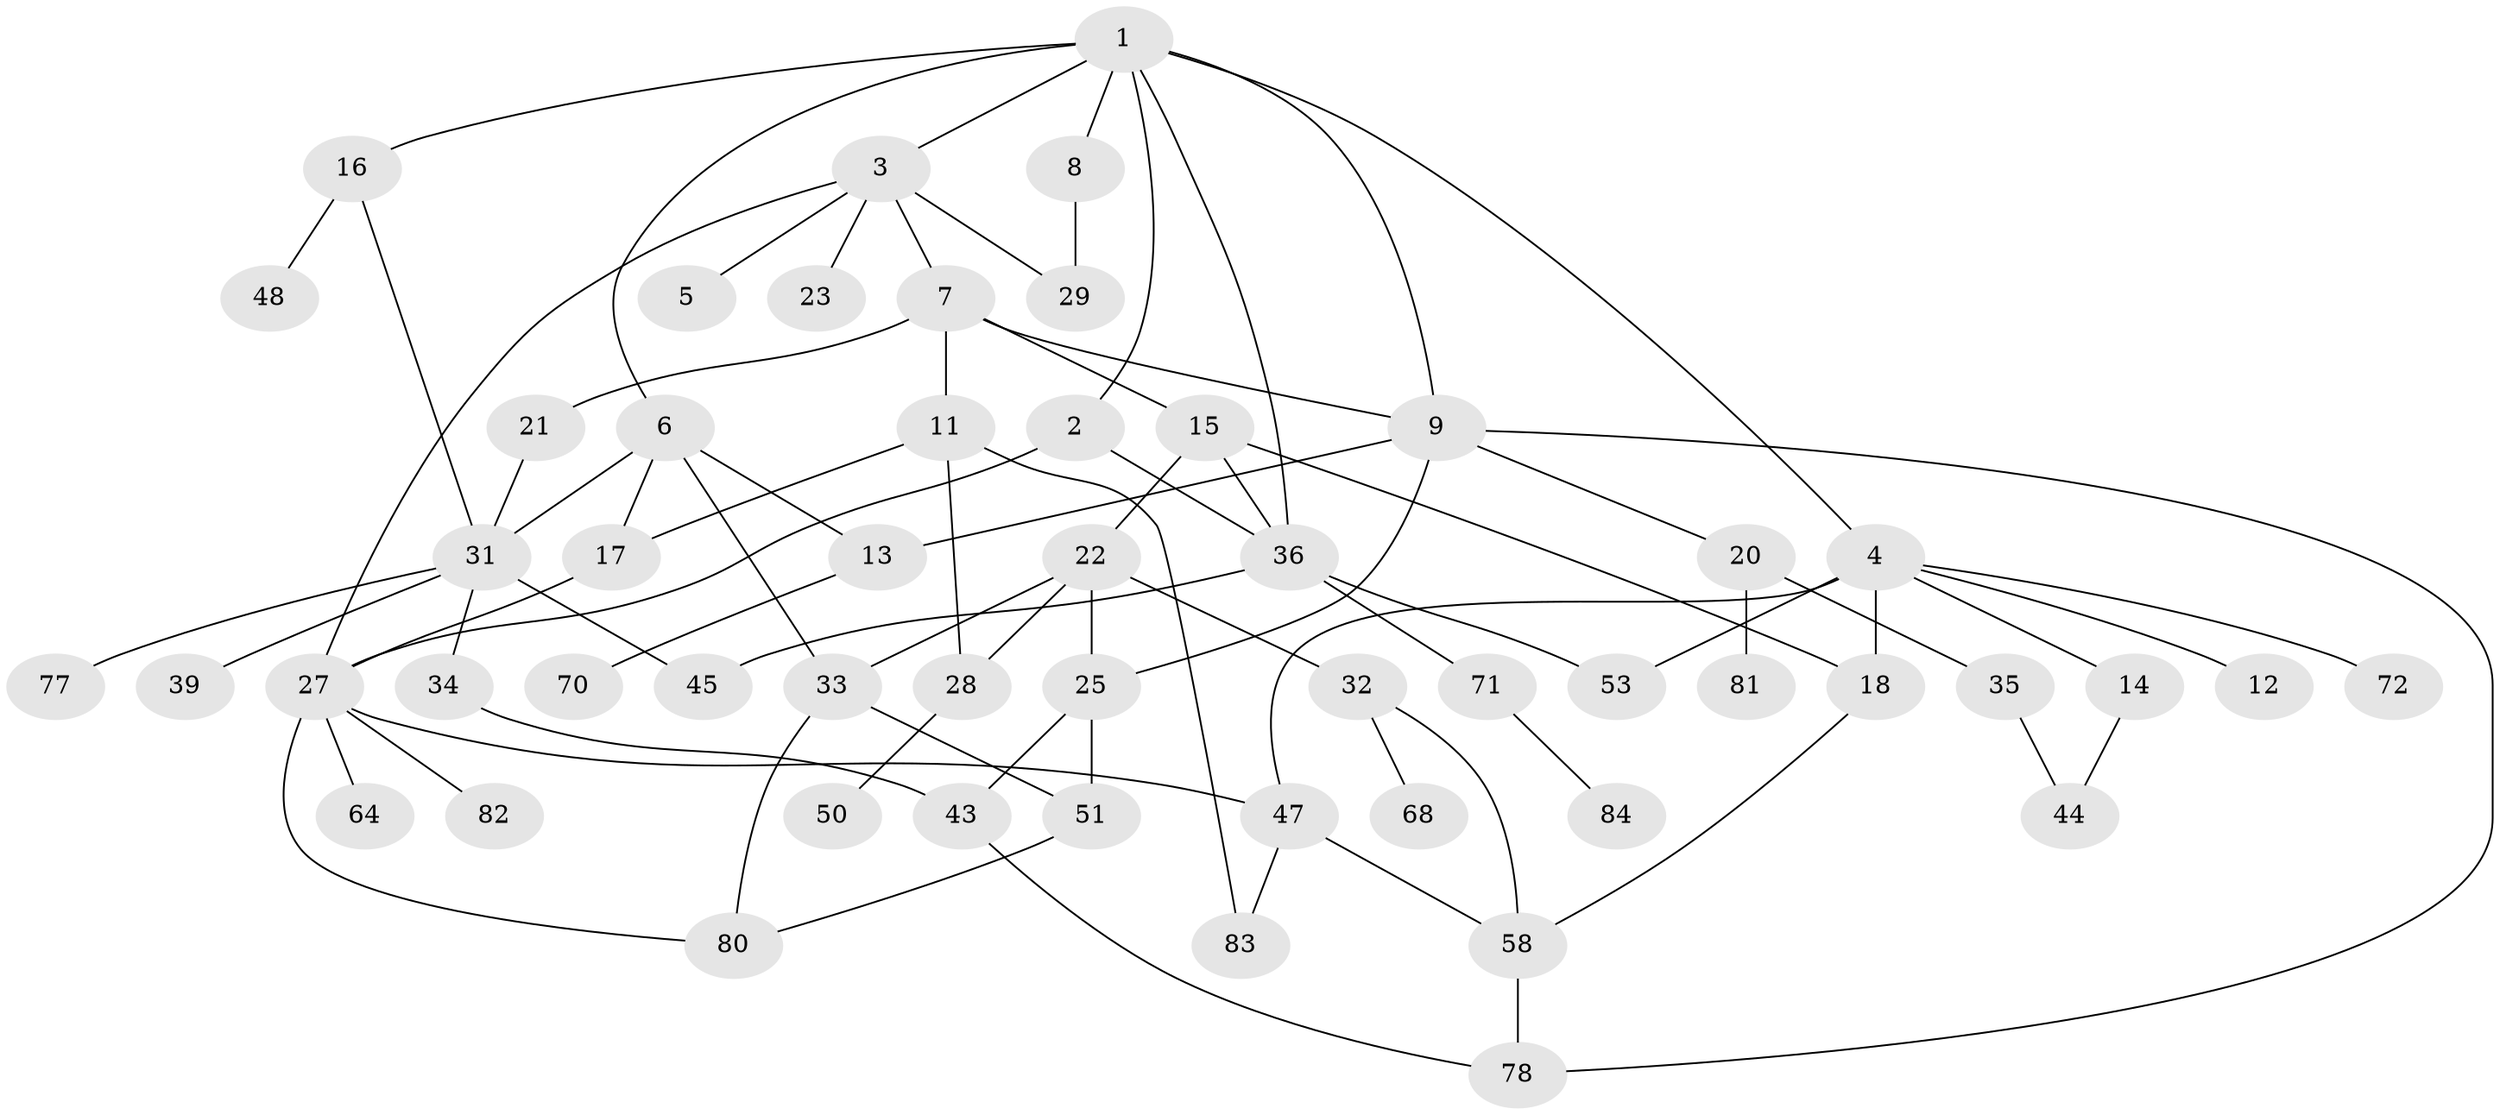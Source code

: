 // original degree distribution, {9: 0.011764705882352941, 4: 0.10588235294117647, 5: 0.03529411764705882, 7: 0.023529411764705882, 1: 0.24705882352941178, 3: 0.2, 2: 0.3411764705882353, 6: 0.03529411764705882}
// Generated by graph-tools (version 1.1) at 2025/10/02/27/25 16:10:55]
// undirected, 53 vertices, 79 edges
graph export_dot {
graph [start="1"]
  node [color=gray90,style=filled];
  1 [super="+24"];
  2 [super="+42"];
  3 [super="+73"];
  4 [super="+19"];
  5;
  6 [super="+37"];
  7 [super="+10"];
  8;
  9 [super="+49"];
  11 [super="+65"];
  12;
  13 [super="+56"];
  14 [super="+66"];
  15 [super="+30"];
  16 [super="+40"];
  17;
  18 [super="+26"];
  20 [super="+67"];
  21 [super="+60"];
  22 [super="+38"];
  23;
  25 [super="+46"];
  27 [super="+41"];
  28 [super="+54"];
  29 [super="+57"];
  31 [super="+69"];
  32 [super="+63"];
  33 [super="+62"];
  34;
  35 [super="+61"];
  36 [super="+55"];
  39;
  43 [super="+79"];
  44 [super="+52"];
  45 [super="+76"];
  47 [super="+75"];
  48;
  50;
  51 [super="+85"];
  53;
  58 [super="+59"];
  64;
  68;
  70;
  71;
  72 [super="+74"];
  77;
  78;
  80;
  81;
  82;
  83;
  84;
  1 -- 2;
  1 -- 3;
  1 -- 4;
  1 -- 6;
  1 -- 8;
  1 -- 9;
  1 -- 16;
  1 -- 36;
  2 -- 27;
  2 -- 36;
  3 -- 5;
  3 -- 7;
  3 -- 23;
  3 -- 27;
  3 -- 29;
  4 -- 12;
  4 -- 14;
  4 -- 18;
  4 -- 72;
  4 -- 53;
  4 -- 47;
  6 -- 17;
  6 -- 33;
  6 -- 31;
  6 -- 13;
  7 -- 21;
  7 -- 11;
  7 -- 15;
  7 -- 9;
  8 -- 29;
  9 -- 13;
  9 -- 20;
  9 -- 78;
  9 -- 25;
  11 -- 17;
  11 -- 83;
  11 -- 28;
  13 -- 70;
  14 -- 44;
  15 -- 22;
  15 -- 18;
  15 -- 36;
  16 -- 48;
  16 -- 31;
  17 -- 27;
  18 -- 58;
  20 -- 35;
  20 -- 81;
  21 -- 31;
  22 -- 25;
  22 -- 28;
  22 -- 32;
  22 -- 33;
  25 -- 43;
  25 -- 51;
  27 -- 47;
  27 -- 64;
  27 -- 80;
  27 -- 82;
  28 -- 50;
  31 -- 34;
  31 -- 39;
  31 -- 77;
  31 -- 45;
  32 -- 58;
  32 -- 68;
  33 -- 80;
  33 -- 51;
  34 -- 43;
  35 -- 44;
  36 -- 45;
  36 -- 53;
  36 -- 71;
  43 -- 78;
  47 -- 83;
  47 -- 58;
  51 -- 80;
  58 -- 78;
  71 -- 84;
}
